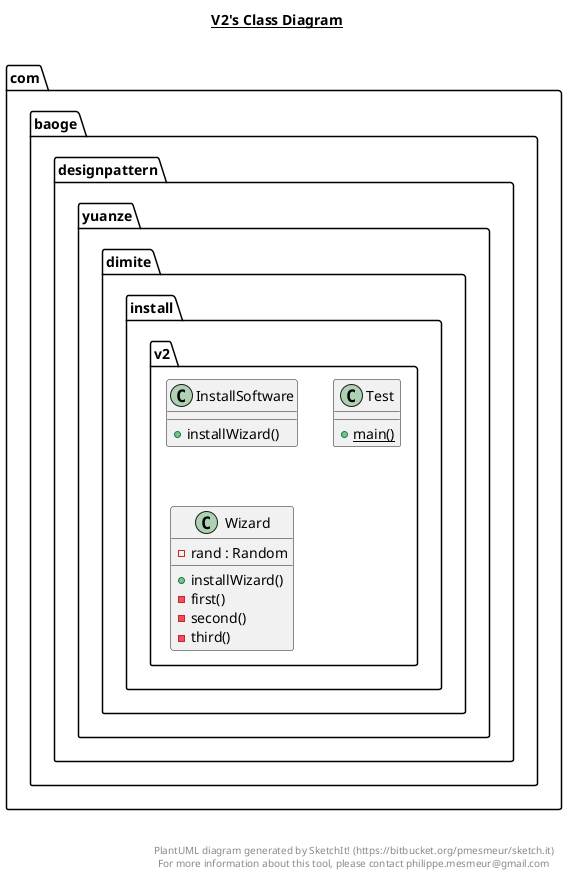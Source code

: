 @startuml

title __V2's Class Diagram__\n

  namespace com.baoge.designpattern {
    namespace yuanze.dimite.install.v2 {
      class com.baoge.designpattern.yuanze.dimite.install.v2.InstallSoftware {
          + installWizard()
      }
    }
  }
  

  namespace com.baoge.designpattern {
    namespace yuanze.dimite.install.v2 {
      class com.baoge.designpattern.yuanze.dimite.install.v2.Test {
          {static} + main()
      }
    }
  }
  

  namespace com.baoge.designpattern {
    namespace yuanze.dimite.install.v2 {
      class com.baoge.designpattern.yuanze.dimite.install.v2.Wizard {
          - rand : Random
          + installWizard()
          - first()
          - second()
          - third()
      }
    }
  }
  



right footer


PlantUML diagram generated by SketchIt! (https://bitbucket.org/pmesmeur/sketch.it)
For more information about this tool, please contact philippe.mesmeur@gmail.com
endfooter

@enduml
